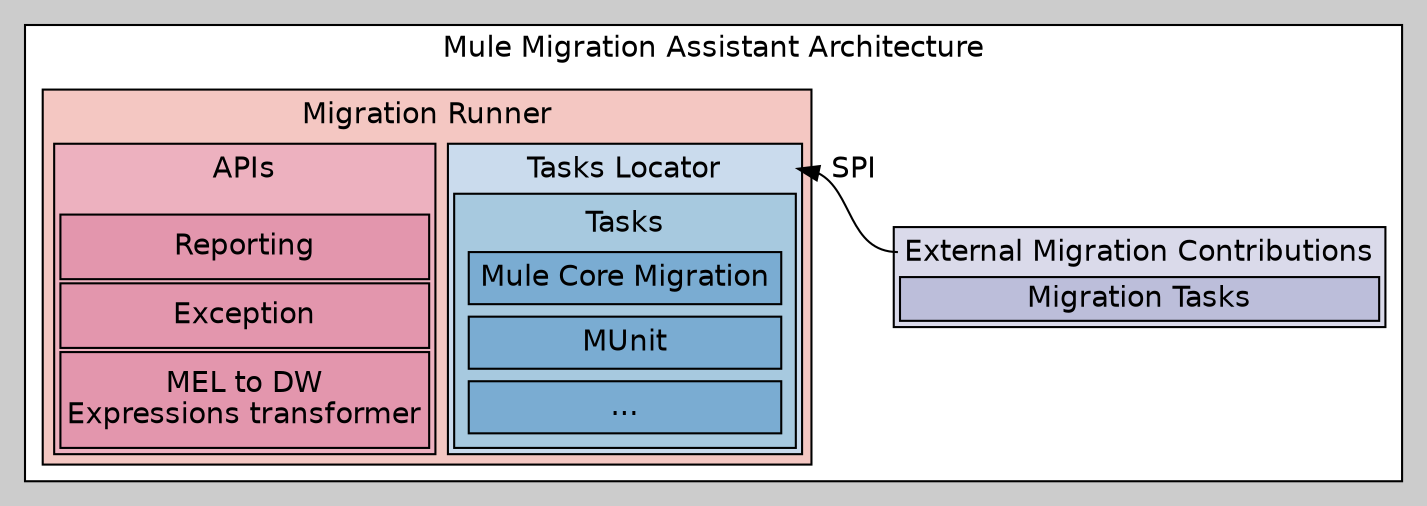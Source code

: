 // This architecture is written in DOT language, to allow easier modification as it evolves. Documentation on the
// language can be found on https://www.graphviz.org/doc/info/lang.html, https://www.graphviz.org/pdf/dotguide.pdf,
// and https://en.wikipedia.org/wiki/DOT_(graph_description_language)

digraph architecture {
    // DEFINE STYLE
    bgcolor="#CCCCCC"
    graph [fontname="helvetica",fontsize="14"];
    node [fontname="helvetica",fontsize="14"];
    edge [fontname="helvetica",fontsize="14"];

    // DEFINE NODES
    subgraph cluster_studio {
        // DEFINE STYLE
        label = "Mule Migration Assistant Architecture";
        bgcolor="#FFFFFF"
        node [shape=plain]

        // DEFINE NODES
        migrationTasks [label=
            <<table border='1' bgcolor='#DADAEA'>
                <tr>
                    <td port='title' border='0' colspan='1' valign='top'>External Migration Contributions</td>
                </tr>
                <tr>
                    <td port='tasks' border='1' bgcolor='#BCBEDA'>Migration Tasks</td>
                </tr>
            </table>>];

        runner [label=
            <<table border='1' bgcolor='#F4C7C2'> // Runner
                <tr> // TITLE
                    <td port='title' border='0' colspan='2' valign='top'>Migration Runner</td>
                </tr>

                <tr>
                    <td border='0'>
                        <table border='1' bgcolor='#EDB1BF'> // APIS
                            <tr> // TITLE
                                <td border='0' valign='top'>APIs</td>
                            </tr>

                            // APIS LIST
                            <tr>
                                <td border='1' bgcolor='#E396AD'>Reporting</td>
                            </tr>
                            <tr>
                                <td border='1' bgcolor='#E396AD'>Exception</td>
                            </tr>
                            <tr>
                                <td border='1' bgcolor='#E396AD'>MEL to DW<BR/>Expressions transformer<BR/></td>
                            </tr>
                        </table>
                    </td>

                    <td border='0'>
                        <table border='1' bgcolor='#CADBED'> // Tasks
                            <tr> // TITLE
                                <td port='locator' border='0' colspan='1' valign='top'>Tasks Locator</td>
                            </tr>

                           <tr> // APPS
                               <td border='1' bgcolor='#A7C9DF'>
                                   <table border='0'>
                                       <tr> // TITLE
                                           <td border='0' colspan='1' valign='top'>Tasks</td>
                                       </tr>

                                       // APPS LIST
                                       <tr>
                                            <td>
                                                <table border='1' bgcolor='#7AACD2'>
                                                   <tr> // APP NAME
                                                       <td border='0' colspan='2' valign="top">Mule Core Migration</td>
                                                   </tr>
                                                </table>
                                            </td>
                                       </tr>
                                       <tr>
                                           <td>
                                               <table border='1' bgcolor='#7AACD2'>
                                                  <tr> // APP NAME
                                                      <td border='0' colspan='2' valign="top">MUnit</td>
                                                  </tr>
                                               </table>
                                           </td>
                                      </tr>
                                      <tr>
                                         <td>
                                             <table border='1' bgcolor='#7AACD2'>
                                                <tr> // APP NAME
                                                    <td border='0' colspan='2' valign="top">...</td>
                                                </tr>
                                             </table>
                                         </td>
                                    </tr>
                                   </table>
                               </td>
                            </tr>
                        </table>
                    </td>
                </tr>
            </table>>];

        // DEFINE ORDER
        rankdir="LR" // LEFT TO RIGHT
        {rank=same;migrationTasks;runner} // ALIGN HORIZONTALLY
        runner -> migrationTasks [style=invis,weight=99999] // RUNNER TO THE LEFT OF MIGRATION TASKS

        // DEFINE RELATIONS
        migrationTasks:title:w -> runner:locator:e [label="SPI"];
    }
}
